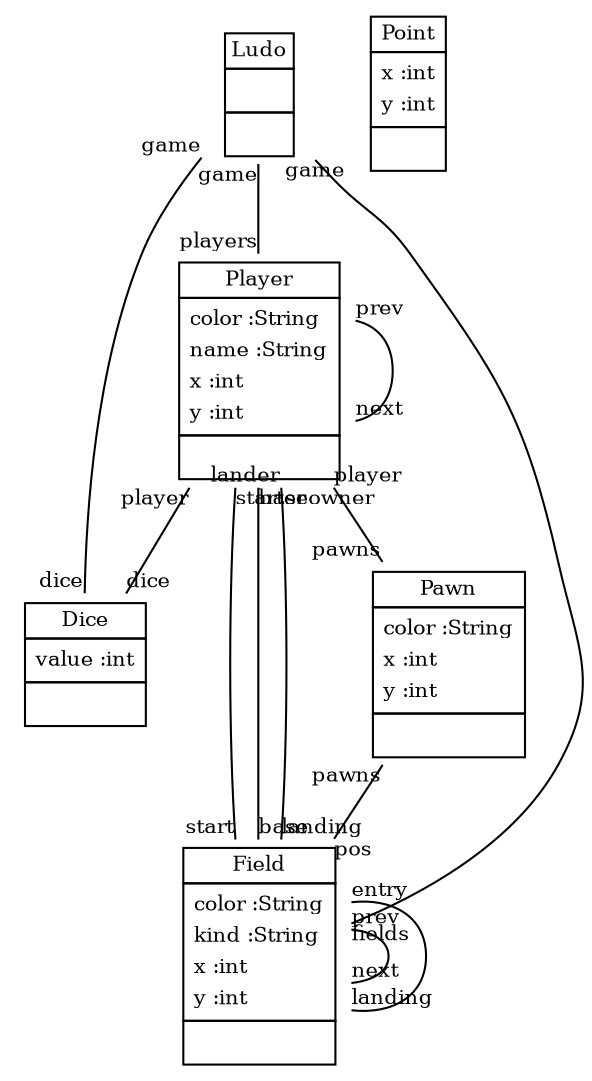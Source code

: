 
 digraph ClassDiagram {
    node [shape = none, fontsize = 10]; 
    edge [fontsize = 10];
    
    
    _Ludo [label=<<table border='0' cellborder='1' cellspacing='0'> <tr> <td HREF="../examples/org/sdmlib/examples/ludo/Ludo.java">Ludo</td> </tr> <tr><td><table border='0' cellborder='0' cellspacing='0'> <tr><td> </td></tr> </table></td></tr> <tr><td><table border='0' cellborder='0' cellspacing='0'> <tr><td> </td></tr> </table></td></tr> </table>>];
    _Point [label=<<table border='0' cellborder='1' cellspacing='0'> <tr> <td HREF="../examples/java/awt/Point.java">Point</td> </tr> <tr><td><table border='0' cellborder='0' cellspacing='0'> <tr><td align='left'>x :int</td></tr> <tr><td align='left'>y :int</td></tr>  </table></td></tr> <tr><td><table border='0' cellborder='0' cellspacing='0'> <tr><td> </td></tr> </table></td></tr> </table>>];
    _Player [label=<<table border='0' cellborder='1' cellspacing='0'> <tr> <td HREF="../examples/org/sdmlib/examples/ludo/Player.java">Player</td> </tr> <tr><td><table border='0' cellborder='0' cellspacing='0'> <tr><td align='left'>color :String</td></tr> <tr><td align='left'>name :String</td></tr> <tr><td align='left'>x :int</td></tr> <tr><td align='left'>y :int</td></tr>  </table></td></tr> <tr><td><table border='0' cellborder='0' cellspacing='0'> <tr><td> </td></tr> </table></td></tr> </table>>];
    _Dice [label=<<table border='0' cellborder='1' cellspacing='0'> <tr> <td HREF="../examples/org/sdmlib/examples/ludo/Dice.java">Dice</td> </tr> <tr><td><table border='0' cellborder='0' cellspacing='0'> <tr><td align='left'>value :int</td></tr>  </table></td></tr> <tr><td><table border='0' cellborder='0' cellspacing='0'> <tr><td> </td></tr> </table></td></tr> </table>>];
    _Field [label=<<table border='0' cellborder='1' cellspacing='0'> <tr> <td HREF="../examples/org/sdmlib/examples/ludo/Field.java">Field</td> </tr> <tr><td><table border='0' cellborder='0' cellspacing='0'> <tr><td align='left'>color :String</td></tr> <tr><td align='left'>kind :String</td></tr> <tr><td align='left'>x :int</td></tr> <tr><td align='left'>y :int</td></tr>  </table></td></tr> <tr><td><table border='0' cellborder='0' cellspacing='0'> <tr><td> </td></tr> </table></td></tr> </table>>];
    _Pawn [label=<<table border='0' cellborder='1' cellspacing='0'> <tr> <td HREF="../examples/org/sdmlib/examples/ludo/Pawn.java">Pawn</td> </tr> <tr><td><table border='0' cellborder='0' cellspacing='0'> <tr><td align='left'>color :String</td></tr> <tr><td align='left'>x :int</td></tr> <tr><td align='left'>y :int</td></tr>  </table></td></tr> <tr><td><table border='0' cellborder='0' cellspacing='0'> <tr><td> </td></tr> </table></td></tr> </table>>];
    
    
    
    _Ludo -> _Player [headlabel = "players" taillabel = "game" arrowhead = "none" ];
    _Player -> _Player [headlabel = "next" taillabel = "prev" arrowhead = "none" ];
    _Ludo -> _Dice [headlabel = "dice" taillabel = "game" arrowhead = "none" ];
    _Player -> _Dice [headlabel = "dice" taillabel = "player" arrowhead = "none" ];
    _Ludo -> _Field [headlabel = "fields" taillabel = "game" arrowhead = "none" ];
    _Field -> _Field [headlabel = "next" taillabel = "prev" arrowhead = "none" ];
    _Field -> _Field [headlabel = "landing" taillabel = "entry" arrowhead = "none" ];
    _Player -> _Field [headlabel = "start" taillabel = "starter" arrowhead = "none" ];
    _Player -> _Field [headlabel = "base" taillabel = "baseowner" arrowhead = "none" ];
    _Player -> _Field [headlabel = "landing" taillabel = "lander" arrowhead = "none" ];
    _Player -> _Pawn [headlabel = "pawns" taillabel = "player" arrowhead = "none" ];
    _Pawn -> _Field [headlabel = "pos" taillabel = "pawns" arrowhead = "none" ];
}
